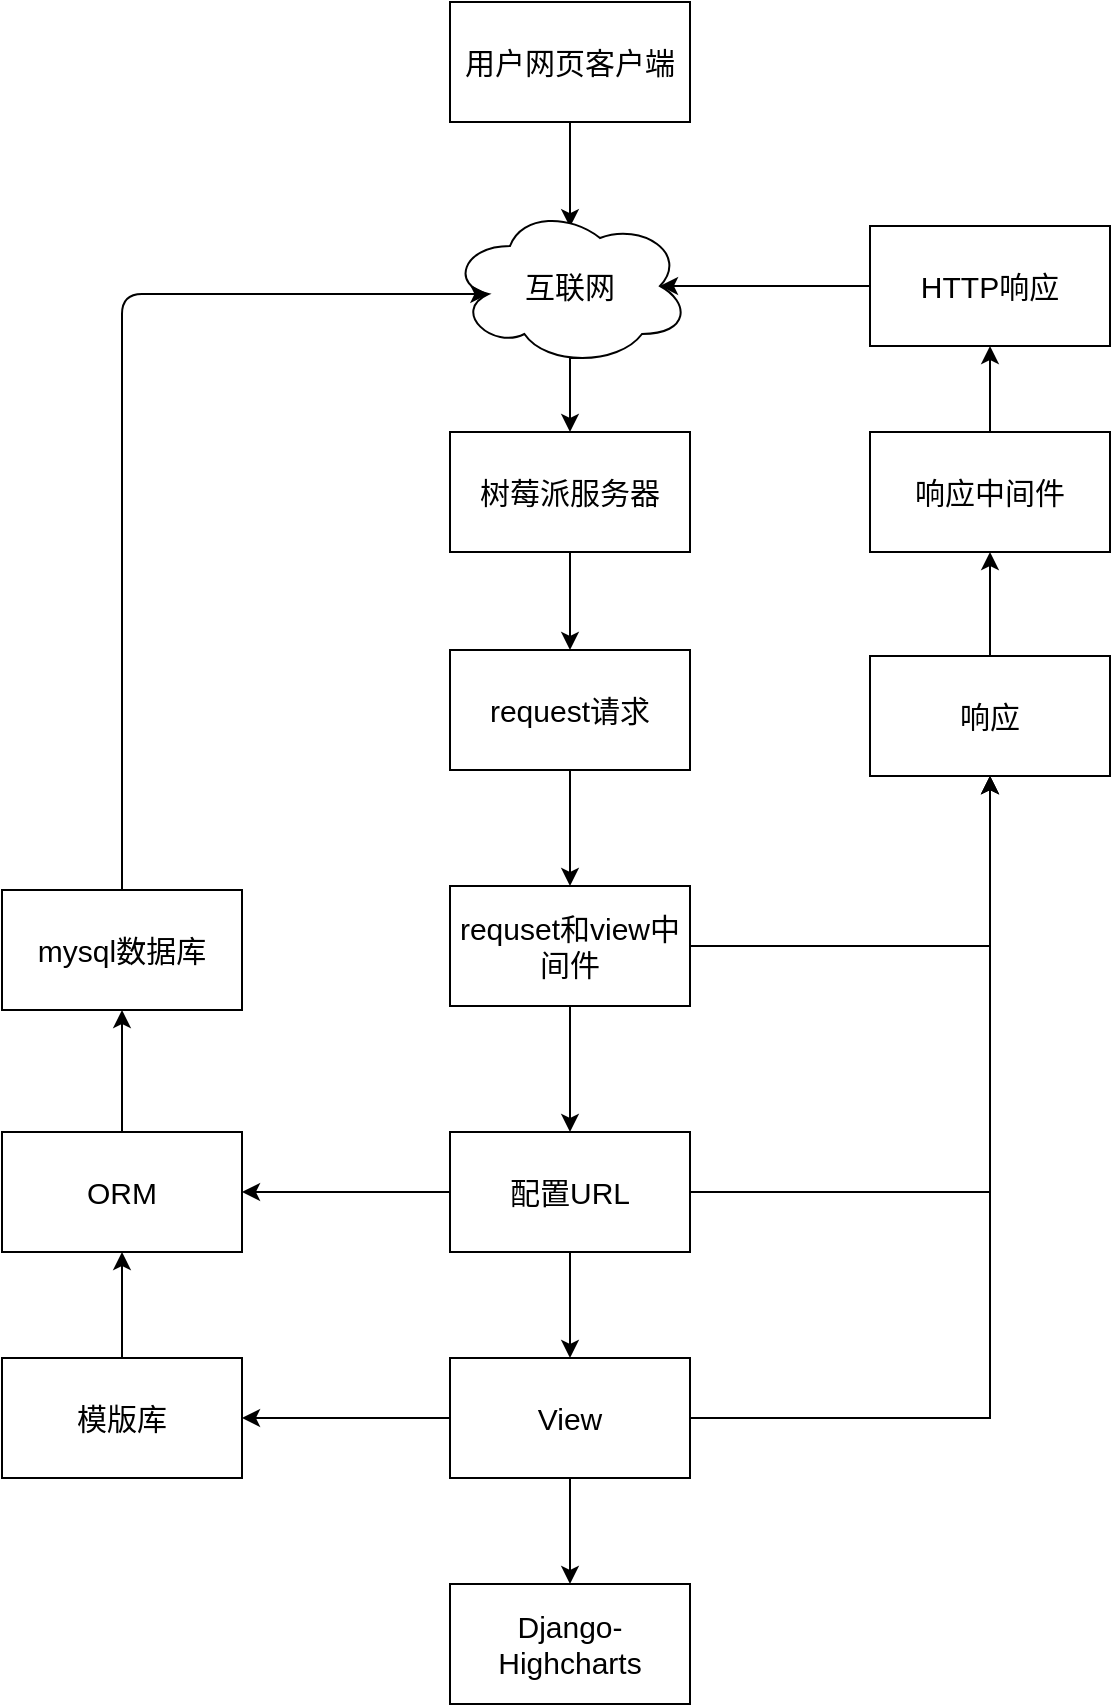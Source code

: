 <mxfile version="14.7.0" type="github">
  <diagram id="ZiRw5hhcfz6iniJ0ADSh" name="Page-1">
    <mxGraphModel dx="1639" dy="902" grid="0" gridSize="10" guides="1" tooltips="1" connect="1" arrows="1" fold="1" page="1" pageScale="1" pageWidth="827" pageHeight="1169" math="0" shadow="0">
      <root>
        <mxCell id="0" />
        <mxCell id="1" parent="0" />
        <mxCell id="CqGNzW6xU1m-BWVe7m-E-24" style="edgeStyle=orthogonalEdgeStyle;rounded=0;orthogonalLoop=1;jettySize=auto;html=1;exitX=0.5;exitY=1;exitDx=0;exitDy=0;entryX=0.5;entryY=0.132;entryDx=0;entryDy=0;entryPerimeter=0;" edge="1" parent="1" source="CqGNzW6xU1m-BWVe7m-E-20" target="CqGNzW6xU1m-BWVe7m-E-21">
          <mxGeometry relative="1" as="geometry" />
        </mxCell>
        <mxCell id="CqGNzW6xU1m-BWVe7m-E-20" value="&lt;font style=&quot;font-size: 15px&quot;&gt;用户网页客户端&lt;/font&gt;" style="rounded=0;whiteSpace=wrap;html=1;" vertex="1" parent="1">
          <mxGeometry x="303" y="83" width="120" height="60" as="geometry" />
        </mxCell>
        <mxCell id="CqGNzW6xU1m-BWVe7m-E-26" style="edgeStyle=orthogonalEdgeStyle;rounded=0;orthogonalLoop=1;jettySize=auto;html=1;exitX=0.55;exitY=0.95;exitDx=0;exitDy=0;exitPerimeter=0;entryX=0.5;entryY=0;entryDx=0;entryDy=0;" edge="1" parent="1" source="CqGNzW6xU1m-BWVe7m-E-21" target="CqGNzW6xU1m-BWVe7m-E-25">
          <mxGeometry relative="1" as="geometry" />
        </mxCell>
        <mxCell id="CqGNzW6xU1m-BWVe7m-E-21" value="&lt;font style=&quot;font-size: 15px&quot;&gt;互联网&lt;/font&gt;" style="ellipse;shape=cloud;whiteSpace=wrap;html=1;" vertex="1" parent="1">
          <mxGeometry x="303" y="185" width="120" height="80" as="geometry" />
        </mxCell>
        <mxCell id="CqGNzW6xU1m-BWVe7m-E-23" style="edgeStyle=orthogonalEdgeStyle;rounded=0;orthogonalLoop=1;jettySize=auto;html=1;exitX=0;exitY=0.5;exitDx=0;exitDy=0;entryX=0.875;entryY=0.5;entryDx=0;entryDy=0;entryPerimeter=0;" edge="1" parent="1" source="CqGNzW6xU1m-BWVe7m-E-22" target="CqGNzW6xU1m-BWVe7m-E-21">
          <mxGeometry relative="1" as="geometry" />
        </mxCell>
        <mxCell id="CqGNzW6xU1m-BWVe7m-E-22" value="&lt;font style=&quot;font-size: 15px&quot;&gt;HTTP响应&lt;/font&gt;" style="whiteSpace=wrap;html=1;" vertex="1" parent="1">
          <mxGeometry x="513" y="195" width="120" height="60" as="geometry" />
        </mxCell>
        <mxCell id="CqGNzW6xU1m-BWVe7m-E-28" style="edgeStyle=orthogonalEdgeStyle;rounded=0;orthogonalLoop=1;jettySize=auto;html=1;exitX=0.5;exitY=1;exitDx=0;exitDy=0;entryX=0.5;entryY=0;entryDx=0;entryDy=0;" edge="1" parent="1" source="CqGNzW6xU1m-BWVe7m-E-25" target="CqGNzW6xU1m-BWVe7m-E-27">
          <mxGeometry relative="1" as="geometry" />
        </mxCell>
        <mxCell id="CqGNzW6xU1m-BWVe7m-E-25" value="&lt;font style=&quot;font-size: 15px&quot;&gt;树莓派服务器&lt;/font&gt;" style="whiteSpace=wrap;html=1;" vertex="1" parent="1">
          <mxGeometry x="303" y="298" width="120" height="60" as="geometry" />
        </mxCell>
        <mxCell id="CqGNzW6xU1m-BWVe7m-E-30" style="edgeStyle=orthogonalEdgeStyle;rounded=0;orthogonalLoop=1;jettySize=auto;html=1;exitX=0.5;exitY=1;exitDx=0;exitDy=0;entryX=0.5;entryY=0;entryDx=0;entryDy=0;" edge="1" parent="1" source="CqGNzW6xU1m-BWVe7m-E-27" target="CqGNzW6xU1m-BWVe7m-E-29">
          <mxGeometry relative="1" as="geometry" />
        </mxCell>
        <mxCell id="CqGNzW6xU1m-BWVe7m-E-27" value="&lt;font style=&quot;font-size: 15px&quot;&gt;request请求&lt;/font&gt;" style="whiteSpace=wrap;html=1;" vertex="1" parent="1">
          <mxGeometry x="303" y="407" width="120" height="60" as="geometry" />
        </mxCell>
        <mxCell id="CqGNzW6xU1m-BWVe7m-E-35" style="edgeStyle=orthogonalEdgeStyle;rounded=0;orthogonalLoop=1;jettySize=auto;html=1;exitX=1;exitY=0.5;exitDx=0;exitDy=0;entryX=0.5;entryY=1;entryDx=0;entryDy=0;" edge="1" parent="1" source="CqGNzW6xU1m-BWVe7m-E-29" target="CqGNzW6xU1m-BWVe7m-E-33">
          <mxGeometry relative="1" as="geometry" />
        </mxCell>
        <mxCell id="CqGNzW6xU1m-BWVe7m-E-43" style="edgeStyle=orthogonalEdgeStyle;rounded=0;orthogonalLoop=1;jettySize=auto;html=1;exitX=0.5;exitY=1;exitDx=0;exitDy=0;" edge="1" parent="1" source="CqGNzW6xU1m-BWVe7m-E-29" target="CqGNzW6xU1m-BWVe7m-E-41">
          <mxGeometry relative="1" as="geometry" />
        </mxCell>
        <mxCell id="CqGNzW6xU1m-BWVe7m-E-29" value="&lt;font style=&quot;font-size: 15px&quot;&gt;requset和view中间件&lt;/font&gt;" style="whiteSpace=wrap;html=1;" vertex="1" parent="1">
          <mxGeometry x="303" y="525" width="120" height="60" as="geometry" />
        </mxCell>
        <mxCell id="CqGNzW6xU1m-BWVe7m-E-32" style="edgeStyle=orthogonalEdgeStyle;rounded=0;orthogonalLoop=1;jettySize=auto;html=1;exitX=0.5;exitY=0;exitDx=0;exitDy=0;entryX=0.5;entryY=1;entryDx=0;entryDy=0;" edge="1" parent="1" source="CqGNzW6xU1m-BWVe7m-E-31" target="CqGNzW6xU1m-BWVe7m-E-22">
          <mxGeometry relative="1" as="geometry" />
        </mxCell>
        <mxCell id="CqGNzW6xU1m-BWVe7m-E-31" value="&lt;font style=&quot;font-size: 15px&quot;&gt;响应中间件&lt;/font&gt;" style="whiteSpace=wrap;html=1;" vertex="1" parent="1">
          <mxGeometry x="513" y="298" width="120" height="60" as="geometry" />
        </mxCell>
        <mxCell id="CqGNzW6xU1m-BWVe7m-E-34" style="edgeStyle=orthogonalEdgeStyle;rounded=0;orthogonalLoop=1;jettySize=auto;html=1;exitX=0.5;exitY=0;exitDx=0;exitDy=0;entryX=0.5;entryY=1;entryDx=0;entryDy=0;" edge="1" parent="1" source="CqGNzW6xU1m-BWVe7m-E-33" target="CqGNzW6xU1m-BWVe7m-E-31">
          <mxGeometry relative="1" as="geometry" />
        </mxCell>
        <mxCell id="CqGNzW6xU1m-BWVe7m-E-33" value="&lt;font style=&quot;font-size: 15px&quot;&gt;响应&lt;/font&gt;" style="whiteSpace=wrap;html=1;" vertex="1" parent="1">
          <mxGeometry x="513" y="410" width="120" height="60" as="geometry" />
        </mxCell>
        <mxCell id="CqGNzW6xU1m-BWVe7m-E-36" value="&lt;font style=&quot;font-size: 15px&quot;&gt;mysql数据库&lt;/font&gt;" style="whiteSpace=wrap;html=1;" vertex="1" parent="1">
          <mxGeometry x="79" y="527" width="120" height="60" as="geometry" />
        </mxCell>
        <mxCell id="CqGNzW6xU1m-BWVe7m-E-38" value="" style="endArrow=classic;html=1;exitX=0.5;exitY=0;exitDx=0;exitDy=0;entryX=0.16;entryY=0.55;entryDx=0;entryDy=0;entryPerimeter=0;" edge="1" parent="1" source="CqGNzW6xU1m-BWVe7m-E-36" target="CqGNzW6xU1m-BWVe7m-E-21">
          <mxGeometry width="50" height="50" relative="1" as="geometry">
            <mxPoint x="114" y="418" as="sourcePoint" />
            <mxPoint x="164" y="368" as="targetPoint" />
            <Array as="points">
              <mxPoint x="139" y="229" />
            </Array>
          </mxGeometry>
        </mxCell>
        <mxCell id="CqGNzW6xU1m-BWVe7m-E-40" style="edgeStyle=orthogonalEdgeStyle;rounded=0;orthogonalLoop=1;jettySize=auto;html=1;exitX=0.5;exitY=0;exitDx=0;exitDy=0;entryX=0.5;entryY=1;entryDx=0;entryDy=0;" edge="1" parent="1" source="CqGNzW6xU1m-BWVe7m-E-39" target="CqGNzW6xU1m-BWVe7m-E-36">
          <mxGeometry relative="1" as="geometry" />
        </mxCell>
        <mxCell id="CqGNzW6xU1m-BWVe7m-E-39" value="&lt;font style=&quot;font-size: 15px&quot;&gt;ORM&lt;/font&gt;" style="whiteSpace=wrap;html=1;" vertex="1" parent="1">
          <mxGeometry x="79" y="648" width="120" height="60" as="geometry" />
        </mxCell>
        <mxCell id="CqGNzW6xU1m-BWVe7m-E-44" style="edgeStyle=orthogonalEdgeStyle;rounded=0;orthogonalLoop=1;jettySize=auto;html=1;exitX=0;exitY=0.5;exitDx=0;exitDy=0;entryX=1;entryY=0.5;entryDx=0;entryDy=0;" edge="1" parent="1" source="CqGNzW6xU1m-BWVe7m-E-41" target="CqGNzW6xU1m-BWVe7m-E-39">
          <mxGeometry relative="1" as="geometry" />
        </mxCell>
        <mxCell id="CqGNzW6xU1m-BWVe7m-E-45" style="edgeStyle=orthogonalEdgeStyle;rounded=0;orthogonalLoop=1;jettySize=auto;html=1;exitX=1;exitY=0.5;exitDx=0;exitDy=0;entryX=0.5;entryY=1;entryDx=0;entryDy=0;" edge="1" parent="1" source="CqGNzW6xU1m-BWVe7m-E-41" target="CqGNzW6xU1m-BWVe7m-E-33">
          <mxGeometry relative="1" as="geometry" />
        </mxCell>
        <mxCell id="CqGNzW6xU1m-BWVe7m-E-47" style="edgeStyle=orthogonalEdgeStyle;rounded=0;orthogonalLoop=1;jettySize=auto;html=1;exitX=0.5;exitY=1;exitDx=0;exitDy=0;entryX=0.5;entryY=0;entryDx=0;entryDy=0;" edge="1" parent="1" source="CqGNzW6xU1m-BWVe7m-E-41" target="CqGNzW6xU1m-BWVe7m-E-46">
          <mxGeometry relative="1" as="geometry" />
        </mxCell>
        <mxCell id="CqGNzW6xU1m-BWVe7m-E-41" value="&lt;font style=&quot;font-size: 15px&quot;&gt;配置URL&lt;/font&gt;" style="whiteSpace=wrap;html=1;" vertex="1" parent="1">
          <mxGeometry x="303" y="648" width="120" height="60" as="geometry" />
        </mxCell>
        <mxCell id="CqGNzW6xU1m-BWVe7m-E-48" style="edgeStyle=orthogonalEdgeStyle;rounded=0;orthogonalLoop=1;jettySize=auto;html=1;exitX=1;exitY=0.5;exitDx=0;exitDy=0;entryX=0.5;entryY=1;entryDx=0;entryDy=0;" edge="1" parent="1" source="CqGNzW6xU1m-BWVe7m-E-46" target="CqGNzW6xU1m-BWVe7m-E-33">
          <mxGeometry relative="1" as="geometry" />
        </mxCell>
        <mxCell id="CqGNzW6xU1m-BWVe7m-E-50" style="edgeStyle=orthogonalEdgeStyle;rounded=0;orthogonalLoop=1;jettySize=auto;html=1;exitX=0;exitY=0.5;exitDx=0;exitDy=0;entryX=1;entryY=0.5;entryDx=0;entryDy=0;" edge="1" parent="1" source="CqGNzW6xU1m-BWVe7m-E-46" target="CqGNzW6xU1m-BWVe7m-E-49">
          <mxGeometry relative="1" as="geometry" />
        </mxCell>
        <mxCell id="CqGNzW6xU1m-BWVe7m-E-53" style="edgeStyle=orthogonalEdgeStyle;rounded=0;orthogonalLoop=1;jettySize=auto;html=1;exitX=0.5;exitY=1;exitDx=0;exitDy=0;entryX=0.5;entryY=0;entryDx=0;entryDy=0;" edge="1" parent="1" source="CqGNzW6xU1m-BWVe7m-E-46" target="CqGNzW6xU1m-BWVe7m-E-52">
          <mxGeometry relative="1" as="geometry" />
        </mxCell>
        <mxCell id="CqGNzW6xU1m-BWVe7m-E-46" value="&lt;font style=&quot;font-size: 15px&quot;&gt;View&lt;/font&gt;" style="whiteSpace=wrap;html=1;" vertex="1" parent="1">
          <mxGeometry x="303" y="761" width="120" height="60" as="geometry" />
        </mxCell>
        <mxCell id="CqGNzW6xU1m-BWVe7m-E-51" style="edgeStyle=orthogonalEdgeStyle;rounded=0;orthogonalLoop=1;jettySize=auto;html=1;exitX=0.5;exitY=0;exitDx=0;exitDy=0;entryX=0.5;entryY=1;entryDx=0;entryDy=0;" edge="1" parent="1" source="CqGNzW6xU1m-BWVe7m-E-49" target="CqGNzW6xU1m-BWVe7m-E-39">
          <mxGeometry relative="1" as="geometry" />
        </mxCell>
        <mxCell id="CqGNzW6xU1m-BWVe7m-E-49" value="&lt;font style=&quot;font-size: 15px&quot;&gt;模版库&lt;/font&gt;" style="whiteSpace=wrap;html=1;" vertex="1" parent="1">
          <mxGeometry x="79" y="761" width="120" height="60" as="geometry" />
        </mxCell>
        <mxCell id="CqGNzW6xU1m-BWVe7m-E-52" value="&lt;font style=&quot;font-size: 15px&quot;&gt;Django-Highcharts&lt;/font&gt;" style="whiteSpace=wrap;html=1;" vertex="1" parent="1">
          <mxGeometry x="303" y="874" width="120" height="60" as="geometry" />
        </mxCell>
      </root>
    </mxGraphModel>
  </diagram>
</mxfile>
